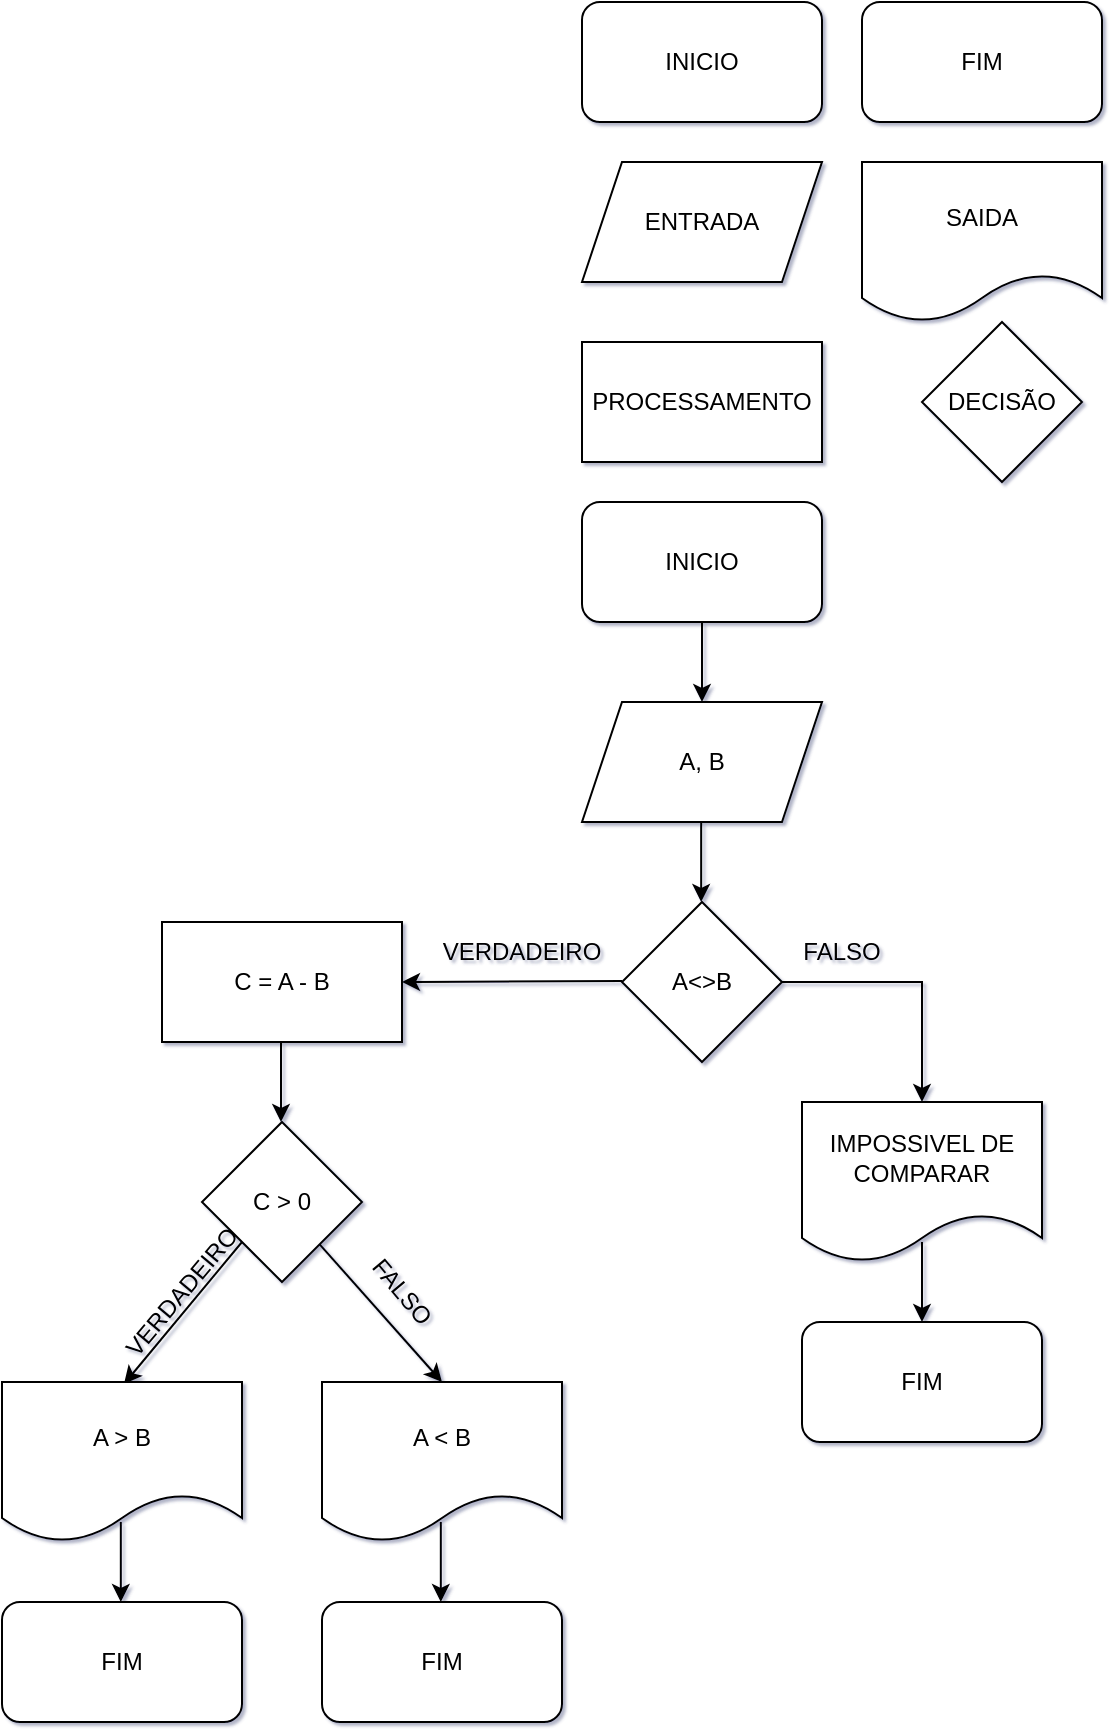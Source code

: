 <mxfile version="17.1.0" type="github">
  <diagram id="C5RBs43oDa-KdzZeNtuy" name="Page-1">
    <mxGraphModel dx="868" dy="482" grid="1" gridSize="10" guides="1" tooltips="1" connect="1" arrows="1" fold="1" page="1" pageScale="1" pageWidth="827" pageHeight="1169" math="0" shadow="1">
      <root>
        <mxCell id="WIyWlLk6GJQsqaUBKTNV-0" />
        <mxCell id="WIyWlLk6GJQsqaUBKTNV-1" parent="WIyWlLk6GJQsqaUBKTNV-0" />
        <mxCell id="ftYU9r6inkINs8xCJKdF-0" value="INICIO" style="rounded=1;whiteSpace=wrap;html=1;" vertex="1" parent="WIyWlLk6GJQsqaUBKTNV-1">
          <mxGeometry x="330" y="10" width="120" height="60" as="geometry" />
        </mxCell>
        <mxCell id="ftYU9r6inkINs8xCJKdF-2" value="FIM" style="rounded=1;whiteSpace=wrap;html=1;" vertex="1" parent="WIyWlLk6GJQsqaUBKTNV-1">
          <mxGeometry x="470" y="10" width="120" height="60" as="geometry" />
        </mxCell>
        <mxCell id="ftYU9r6inkINs8xCJKdF-3" value="ENTRADA" style="shape=parallelogram;perimeter=parallelogramPerimeter;whiteSpace=wrap;html=1;fixedSize=1;" vertex="1" parent="WIyWlLk6GJQsqaUBKTNV-1">
          <mxGeometry x="330" y="90" width="120" height="60" as="geometry" />
        </mxCell>
        <mxCell id="ftYU9r6inkINs8xCJKdF-5" value="SAIDA" style="shape=document;whiteSpace=wrap;html=1;boundedLbl=1;" vertex="1" parent="WIyWlLk6GJQsqaUBKTNV-1">
          <mxGeometry x="470" y="90" width="120" height="80" as="geometry" />
        </mxCell>
        <mxCell id="ftYU9r6inkINs8xCJKdF-6" value="PROCESSAMENTO" style="rounded=0;whiteSpace=wrap;html=1;" vertex="1" parent="WIyWlLk6GJQsqaUBKTNV-1">
          <mxGeometry x="330" y="180" width="120" height="60" as="geometry" />
        </mxCell>
        <mxCell id="ftYU9r6inkINs8xCJKdF-7" value="DECISÃO" style="rhombus;whiteSpace=wrap;html=1;" vertex="1" parent="WIyWlLk6GJQsqaUBKTNV-1">
          <mxGeometry x="500" y="170" width="80" height="80" as="geometry" />
        </mxCell>
        <mxCell id="ftYU9r6inkINs8xCJKdF-8" value="INICIO" style="rounded=1;whiteSpace=wrap;html=1;" vertex="1" parent="WIyWlLk6GJQsqaUBKTNV-1">
          <mxGeometry x="330" y="260" width="120" height="60" as="geometry" />
        </mxCell>
        <mxCell id="ftYU9r6inkINs8xCJKdF-9" value="A, B" style="shape=parallelogram;perimeter=parallelogramPerimeter;whiteSpace=wrap;html=1;fixedSize=1;" vertex="1" parent="WIyWlLk6GJQsqaUBKTNV-1">
          <mxGeometry x="330" y="360" width="120" height="60" as="geometry" />
        </mxCell>
        <mxCell id="ftYU9r6inkINs8xCJKdF-10" value="" style="endArrow=classic;html=1;rounded=0;entryX=0.5;entryY=0;entryDx=0;entryDy=0;" edge="1" parent="WIyWlLk6GJQsqaUBKTNV-1" source="ftYU9r6inkINs8xCJKdF-8" target="ftYU9r6inkINs8xCJKdF-9">
          <mxGeometry width="50" height="50" relative="1" as="geometry">
            <mxPoint x="330" y="420" as="sourcePoint" />
            <mxPoint x="380" y="370" as="targetPoint" />
          </mxGeometry>
        </mxCell>
        <mxCell id="ftYU9r6inkINs8xCJKdF-15" value="FIM" style="rounded=1;whiteSpace=wrap;html=1;" vertex="1" parent="WIyWlLk6GJQsqaUBKTNV-1">
          <mxGeometry x="40" y="810" width="120" height="60" as="geometry" />
        </mxCell>
        <mxCell id="ftYU9r6inkINs8xCJKdF-16" value="" style="endArrow=classic;html=1;rounded=0;entryX=0.5;entryY=0;entryDx=0;entryDy=0;" edge="1" parent="WIyWlLk6GJQsqaUBKTNV-1">
          <mxGeometry width="50" height="50" relative="1" as="geometry">
            <mxPoint x="389.58" y="420" as="sourcePoint" />
            <mxPoint x="389.58" y="460" as="targetPoint" />
            <Array as="points">
              <mxPoint x="389.58" y="460" />
            </Array>
          </mxGeometry>
        </mxCell>
        <mxCell id="ftYU9r6inkINs8xCJKdF-18" value="" style="endArrow=classic;html=1;rounded=0;entryX=0.5;entryY=0;entryDx=0;entryDy=0;" edge="1" parent="WIyWlLk6GJQsqaUBKTNV-1">
          <mxGeometry width="50" height="50" relative="1" as="geometry">
            <mxPoint x="99.41" y="770" as="sourcePoint" />
            <mxPoint x="99.41" y="810" as="targetPoint" />
          </mxGeometry>
        </mxCell>
        <mxCell id="ftYU9r6inkINs8xCJKdF-19" value="A&amp;lt;&amp;gt;B" style="rhombus;whiteSpace=wrap;html=1;" vertex="1" parent="WIyWlLk6GJQsqaUBKTNV-1">
          <mxGeometry x="350" y="460" width="80" height="80" as="geometry" />
        </mxCell>
        <mxCell id="ftYU9r6inkINs8xCJKdF-20" value="" style="endArrow=classic;html=1;rounded=0;" edge="1" parent="WIyWlLk6GJQsqaUBKTNV-1">
          <mxGeometry width="50" height="50" relative="1" as="geometry">
            <mxPoint x="350" y="499.5" as="sourcePoint" />
            <mxPoint x="240" y="500" as="targetPoint" />
          </mxGeometry>
        </mxCell>
        <mxCell id="ftYU9r6inkINs8xCJKdF-27" value="" style="endArrow=classic;html=1;rounded=0;entryX=0.5;entryY=0;entryDx=0;entryDy=0;" edge="1" parent="WIyWlLk6GJQsqaUBKTNV-1">
          <mxGeometry width="50" height="50" relative="1" as="geometry">
            <mxPoint x="179.5" y="530" as="sourcePoint" />
            <mxPoint x="179.5" y="570" as="targetPoint" />
            <Array as="points">
              <mxPoint x="179.5" y="570" />
            </Array>
          </mxGeometry>
        </mxCell>
        <mxCell id="ftYU9r6inkINs8xCJKdF-29" value="C = A - B" style="rounded=0;whiteSpace=wrap;html=1;" vertex="1" parent="WIyWlLk6GJQsqaUBKTNV-1">
          <mxGeometry x="120" y="470" width="120" height="60" as="geometry" />
        </mxCell>
        <mxCell id="ftYU9r6inkINs8xCJKdF-30" value="C &amp;gt; 0" style="rhombus;whiteSpace=wrap;html=1;" vertex="1" parent="WIyWlLk6GJQsqaUBKTNV-1">
          <mxGeometry x="140" y="570" width="80" height="80" as="geometry" />
        </mxCell>
        <mxCell id="ftYU9r6inkINs8xCJKdF-31" value="" style="endArrow=classic;html=1;rounded=0;exitX=0;exitY=1;exitDx=0;exitDy=0;entryX=0.425;entryY=0.017;entryDx=0;entryDy=0;entryPerimeter=0;" edge="1" parent="WIyWlLk6GJQsqaUBKTNV-1" source="ftYU9r6inkINs8xCJKdF-30">
          <mxGeometry width="50" height="50" relative="1" as="geometry">
            <mxPoint x="330" y="730" as="sourcePoint" />
            <mxPoint x="101" y="701.02" as="targetPoint" />
            <Array as="points" />
          </mxGeometry>
        </mxCell>
        <mxCell id="ftYU9r6inkINs8xCJKdF-34" value="A &amp;gt; B" style="shape=document;whiteSpace=wrap;html=1;boundedLbl=1;" vertex="1" parent="WIyWlLk6GJQsqaUBKTNV-1">
          <mxGeometry x="40" y="700" width="120" height="80" as="geometry" />
        </mxCell>
        <mxCell id="ftYU9r6inkINs8xCJKdF-35" value="" style="endArrow=classic;html=1;rounded=0;entryX=0.5;entryY=0;entryDx=0;entryDy=0;" edge="1" parent="WIyWlLk6GJQsqaUBKTNV-1" source="ftYU9r6inkINs8xCJKdF-30" target="ftYU9r6inkINs8xCJKdF-36">
          <mxGeometry width="50" height="50" relative="1" as="geometry">
            <mxPoint x="330" y="740" as="sourcePoint" />
            <mxPoint x="270" y="700" as="targetPoint" />
          </mxGeometry>
        </mxCell>
        <mxCell id="ftYU9r6inkINs8xCJKdF-36" value="A &amp;lt; B" style="shape=document;whiteSpace=wrap;html=1;boundedLbl=1;" vertex="1" parent="WIyWlLk6GJQsqaUBKTNV-1">
          <mxGeometry x="200" y="700" width="120" height="80" as="geometry" />
        </mxCell>
        <mxCell id="ftYU9r6inkINs8xCJKdF-38" value="FIM" style="rounded=1;whiteSpace=wrap;html=1;" vertex="1" parent="WIyWlLk6GJQsqaUBKTNV-1">
          <mxGeometry x="200" y="810" width="120" height="60" as="geometry" />
        </mxCell>
        <mxCell id="ftYU9r6inkINs8xCJKdF-39" value="" style="endArrow=classic;html=1;rounded=0;entryX=0.5;entryY=0;entryDx=0;entryDy=0;" edge="1" parent="WIyWlLk6GJQsqaUBKTNV-1">
          <mxGeometry width="50" height="50" relative="1" as="geometry">
            <mxPoint x="259.41" y="770" as="sourcePoint" />
            <mxPoint x="259.41" y="810" as="targetPoint" />
          </mxGeometry>
        </mxCell>
        <mxCell id="ftYU9r6inkINs8xCJKdF-40" value="VERDADEIRO" style="text;html=1;strokeColor=none;fillColor=none;align=center;verticalAlign=middle;whiteSpace=wrap;rounded=0;" vertex="1" parent="WIyWlLk6GJQsqaUBKTNV-1">
          <mxGeometry x="270" y="470" width="60" height="30" as="geometry" />
        </mxCell>
        <mxCell id="ftYU9r6inkINs8xCJKdF-43" value="VERDADEIRO" style="text;html=1;strokeColor=none;fillColor=none;align=center;verticalAlign=middle;whiteSpace=wrap;rounded=0;rotation=-50;" vertex="1" parent="WIyWlLk6GJQsqaUBKTNV-1">
          <mxGeometry x="100" y="640" width="60" height="30" as="geometry" />
        </mxCell>
        <mxCell id="ftYU9r6inkINs8xCJKdF-44" value="FALSO" style="text;html=1;strokeColor=none;fillColor=none;align=center;verticalAlign=middle;whiteSpace=wrap;rounded=0;rotation=50;" vertex="1" parent="WIyWlLk6GJQsqaUBKTNV-1">
          <mxGeometry x="210" y="640" width="60" height="30" as="geometry" />
        </mxCell>
        <mxCell id="ftYU9r6inkINs8xCJKdF-45" value="" style="endArrow=classic;html=1;rounded=0;" edge="1" parent="WIyWlLk6GJQsqaUBKTNV-1">
          <mxGeometry width="50" height="50" relative="1" as="geometry">
            <mxPoint x="430" y="500" as="sourcePoint" />
            <mxPoint x="500" y="560" as="targetPoint" />
            <Array as="points">
              <mxPoint x="500" y="500" />
            </Array>
          </mxGeometry>
        </mxCell>
        <mxCell id="ftYU9r6inkINs8xCJKdF-46" value="IMPOSSIVEL DE COMPARAR" style="shape=document;whiteSpace=wrap;html=1;boundedLbl=1;" vertex="1" parent="WIyWlLk6GJQsqaUBKTNV-1">
          <mxGeometry x="440" y="560" width="120" height="80" as="geometry" />
        </mxCell>
        <mxCell id="ftYU9r6inkINs8xCJKdF-47" value="" style="endArrow=classic;html=1;rounded=0;entryX=0.5;entryY=0;entryDx=0;entryDy=0;" edge="1" parent="WIyWlLk6GJQsqaUBKTNV-1">
          <mxGeometry width="50" height="50" relative="1" as="geometry">
            <mxPoint x="500.0" y="630" as="sourcePoint" />
            <mxPoint x="500.0" y="670" as="targetPoint" />
          </mxGeometry>
        </mxCell>
        <mxCell id="ftYU9r6inkINs8xCJKdF-48" value="FIM" style="rounded=1;whiteSpace=wrap;html=1;" vertex="1" parent="WIyWlLk6GJQsqaUBKTNV-1">
          <mxGeometry x="440" y="670" width="120" height="60" as="geometry" />
        </mxCell>
        <mxCell id="ftYU9r6inkINs8xCJKdF-49" value="FALSO" style="text;html=1;strokeColor=none;fillColor=none;align=center;verticalAlign=middle;whiteSpace=wrap;rounded=0;" vertex="1" parent="WIyWlLk6GJQsqaUBKTNV-1">
          <mxGeometry x="430" y="470" width="60" height="30" as="geometry" />
        </mxCell>
      </root>
    </mxGraphModel>
  </diagram>
</mxfile>
